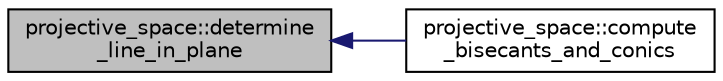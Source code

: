 digraph "projective_space::determine_line_in_plane"
{
  edge [fontname="Helvetica",fontsize="10",labelfontname="Helvetica",labelfontsize="10"];
  node [fontname="Helvetica",fontsize="10",shape=record];
  rankdir="LR";
  Node922 [label="projective_space::determine\l_line_in_plane",height=0.2,width=0.4,color="black", fillcolor="grey75", style="filled", fontcolor="black"];
  Node922 -> Node923 [dir="back",color="midnightblue",fontsize="10",style="solid",fontname="Helvetica"];
  Node923 [label="projective_space::compute\l_bisecants_and_conics",height=0.2,width=0.4,color="black", fillcolor="white", style="filled",URL="$d2/d17/classprojective__space.html#ac91b6a0aba755991c572d8d00b4b8560"];
}
